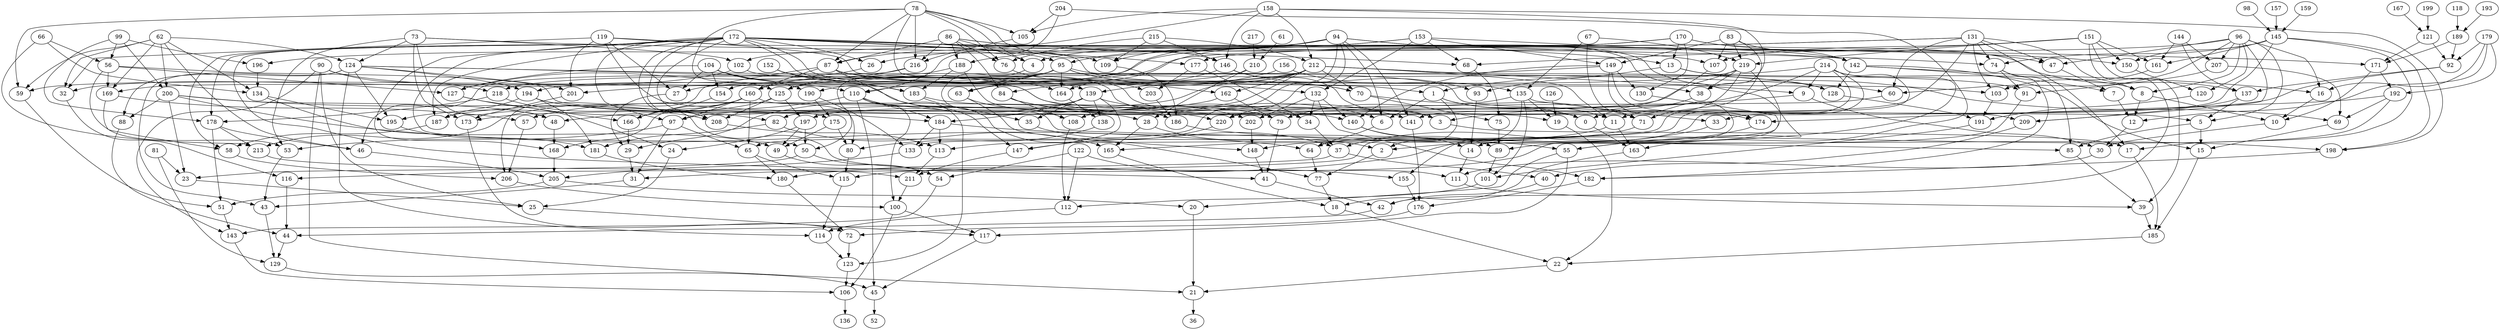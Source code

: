 digraph G {
    123 -> 106;
    100 -> 106;
    143 -> 106;
    72 -> 123;
    114 -> 123;
    110 -> 123;
    115 -> 114;
    112 -> 114;
    124 -> 114;
    108 -> 112;
    101 -> 112;
    122 -> 112;
    89 -> 101;
    191 -> 101;
    135 -> 101;
    120 -> 191;
    103 -> 191;
    128 -> 191;
    161 -> 103;
    119 -> 103;
    131 -> 103;
    144 -> 161;
    145 -> 161;
    151 -> 161;
    157 -> 145;
    159 -> 145;
    98 -> 145;
    150 -> 120;
    96 -> 120;
    172 -> 150;
    145 -> 150;
    151 -> 150;
    94 -> 128;
    212 -> 128;
    142 -> 128;
    86 -> 142;
    83 -> 142;
    153 -> 142;
    215 -> 212;
    158 -> 212;
    91 -> 89;
    140 -> 89;
    75 -> 89;
    84 -> 140;
    132 -> 140;
    149 -> 140;
    87 -> 132;
    153 -> 132;
    86 -> 87;
    158 -> 87;
    78 -> 87;
    86 -> 84;
    146 -> 84;
    78 -> 146;
    215 -> 146;
    158 -> 146;
    83 -> 149;
    153 -> 149;
    95 -> 91;
    207 -> 91;
    74 -> 91;
    172 -> 74;
    131 -> 74;
    145 -> 74;
    119 -> 95;
    96 -> 95;
    144 -> 207;
    96 -> 207;
    70 -> 75;
    68 -> 75;
    212 -> 70;
    87 -> 70;
    95 -> 70;
    172 -> 68;
    151 -> 68;
    153 -> 68;
    67 -> 135;
    156 -> 135;
    84 -> 108;
    63 -> 108;
    107 -> 108;
    95 -> 63;
    156 -> 63;
    172 -> 107;
    151 -> 107;
    83 -> 107;
    130 -> 115;
    65 -> 115;
    80 -> 115;
    94 -> 65;
    160 -> 65;
    97 -> 65;
    172 -> 97;
    160 -> 97;
    162 -> 97;
    87 -> 160;
    95 -> 160;
    95 -> 162;
    212 -> 162;
    175 -> 80;
    160 -> 80;
    138 -> 80;
    139 -> 138;
    164 -> 138;
    212 -> 139;
    172 -> 139;
    95 -> 164;
    94 -> 164;
    152 -> 164;
    190 -> 175;
    172 -> 175;
    94 -> 190;
    104 -> 190;
    170 -> 130;
    149 -> 130;
    73 -> 124;
    62 -> 124;
    173 -> 72;
    176 -> 72;
    180 -> 72;
    155 -> 176;
    182 -> 176;
    141 -> 176;
    74 -> 182;
    132 -> 182;
    198 -> 182;
    186 -> 198;
    158 -> 198;
    145 -> 198;
    109 -> 186;
    188 -> 186;
    203 -> 186;
    177 -> 203;
    76 -> 203;
    172 -> 177;
    131 -> 177;
    78 -> 76;
    215 -> 76;
    86 -> 76;
    86 -> 188;
    153 -> 188;
    215 -> 109;
    94 -> 109;
    172 -> 109;
    94 -> 141;
    139 -> 141;
    131 -> 141;
    135 -> 155;
    122 -> 155;
    174 -> 180;
    65 -> 180;
    181 -> 180;
    124 -> 174;
    192 -> 174;
    149 -> 174;
    171 -> 192;
    179 -> 192;
    189 -> 171;
    121 -> 171;
    73 -> 171;
    118 -> 189;
    193 -> 189;
    167 -> 121;
    199 -> 121;
    194 -> 181;
    82 -> 181;
    195 -> 181;
    124 -> 195;
    134 -> 195;
    160 -> 195;
    62 -> 134;
    66 -> 134;
    196 -> 134;
    94 -> 196;
    99 -> 196;
    212 -> 82;
    200 -> 82;
    99 -> 200;
    62 -> 200;
    124 -> 194;
    95 -> 194;
    73 -> 173;
    92 -> 173;
    201 -> 173;
    189 -> 92;
    121 -> 92;
    179 -> 92;
    124 -> 201;
    119 -> 201;
    170 -> 201;
    90 -> 110;
    204 -> 110;
    210 -> 110;
    217 -> 210;
    61 -> 210;
    110 -> 100;
    206 -> 100;
    211 -> 100;
    113 -> 211;
    213 -> 211;
    147 -> 211;
    184 -> 113;
    208 -> 113;
    214 -> 113;
    125 -> 208;
    218 -> 208;
    172 -> 208;
    78 -> 125;
    212 -> 125;
    216 -> 125;
    86 -> 216;
    78 -> 216;
    105 -> 216;
    204 -> 105;
    158 -> 105;
    78 -> 105;
    90 -> 218;
    219 -> 218;
    151 -> 219;
    83 -> 219;
    67 -> 219;
    139 -> 184;
    194 -> 184;
    110 -> 184;
    125 -> 213;
    178 -> 213;
    66 -> 213;
    172 -> 178;
    218 -> 178;
    99 -> 178;
    220 -> 147;
    139 -> 147;
    110 -> 147;
    104 -> 220;
    94 -> 220;
    60 -> 220;
    124 -> 60;
    96 -> 60;
    131 -> 60;
    87 -> 206;
    58 -> 206;
    57 -> 206;
    172 -> 58;
    169 -> 58;
    187 -> 58;
    194 -> 187;
    172 -> 187;
    214 -> 187;
    95 -> 169;
    62 -> 169;
    56 -> 169;
    99 -> 56;
    66 -> 56;
    169 -> 57;
    212 -> 57;
    90 -> 143;
    54 -> 143;
    51 -> 143;
    122 -> 54;
    50 -> 54;
    49 -> 54;
    134 -> 49;
    175 -> 49;
    197 -> 49;
    125 -> 197;
    219 -> 197;
    188 -> 50;
    172 -> 50;
    197 -> 50;
    59 -> 51;
    178 -> 51;
    205 -> 51;
    133 -> 205;
    46 -> 205;
    168 -> 205;
    214 -> 133;
    190 -> 133;
    184 -> 133;
    216 -> 46;
    178 -> 46;
    62 -> 46;
    172 -> 168;
    160 -> 168;
    48 -> 168;
    73 -> 48;
    200 -> 48;
    110 -> 48;
    78 -> 59;
    212 -> 59;
    62 -> 59;
    129 -> 45;
    110 -> 45;
    117 -> 45;
    81 -> 129;
    44 -> 129;
    43 -> 129;
    88 -> 44;
    42 -> 44;
    116 -> 44;
    151 -> 42;
    41 -> 42;
    40 -> 42;
    209 -> 40;
    37 -> 40;
    119 -> 209;
    137 -> 209;
    96 -> 209;
    170 -> 137;
    92 -> 137;
    144 -> 137;
    35 -> 37;
    34 -> 37;
    33 -> 37;
    84 -> 34;
    132 -> 34;
    177 -> 34;
    139 -> 35;
    183 -> 35;
    188 -> 183;
    104 -> 183;
    152 -> 183;
    135 -> 33;
    145 -> 33;
    172 -> 41;
    148 -> 41;
    79 -> 41;
    63 -> 148;
    202 -> 148;
    71 -> 148;
    132 -> 202;
    84 -> 202;
    70 -> 71;
    67 -> 71;
    83 -> 71;
    135 -> 79;
    183 -> 79;
    162 -> 79;
    37 -> 116;
    32 -> 116;
    119 -> 32;
    62 -> 32;
    102 -> 32;
    170 -> 102;
    73 -> 102;
    124 -> 88;
    200 -> 88;
    124 -> 43;
    31 -> 43;
    53 -> 43;
    149 -> 31;
    97 -> 31;
    29 -> 31;
    27 -> 29;
    139 -> 29;
    166 -> 29;
    154 -> 166;
    127 -> 166;
    160 -> 166;
    104 -> 127;
    56 -> 127;
    26 -> 127;
    172 -> 26;
    94 -> 26;
    149 -> 154;
    104 -> 154;
    119 -> 27;
    104 -> 27;
    131 -> 27;
    97 -> 53;
    73 -> 53;
    56 -> 53;
    25 -> 117;
    55 -> 117;
    100 -> 117;
    24 -> 25;
    23 -> 25;
    90 -> 25;
    200 -> 23;
    50 -> 23;
    81 -> 23;
    127 -> 24;
    197 -> 24;
    214 -> 55;
    94 -> 55;
    184 -> 55;
    22 -> 21;
    90 -> 21;
    20 -> 21;
    19 -> 22;
    185 -> 22;
    18 -> 22;
    17 -> 185;
    15 -> 185;
    39 -> 185;
    151 -> 39;
    111 -> 39;
    85 -> 39;
    172 -> 111;
    14 -> 111;
    30 -> 111;
    93 -> 14;
    192 -> 14;
    140 -> 14;
    146 -> 93;
    13 -> 93;
    86 -> 13;
    170 -> 13;
    12 -> 30;
    10 -> 30;
    9 -> 30;
    16 -> 10;
    8 -> 10;
    171 -> 10;
    96 -> 8;
    131 -> 8;
    13 -> 8;
    142 -> 16;
    179 -> 16;
    96 -> 16;
    179 -> 12;
    8 -> 12;
    7 -> 12;
    47 -> 7;
    142 -> 7;
    96 -> 47;
    170 -> 47;
    131 -> 47;
    214 -> 9;
    212 -> 9;
    5 -> 85;
    74 -> 85;
    4 -> 85;
    102 -> 5;
    137 -> 5;
    96 -> 5;
    78 -> 4;
    153 -> 4;
    86 -> 4;
    142 -> 15;
    5 -> 15;
    69 -> 15;
    192 -> 69;
    207 -> 69;
    13 -> 69;
    3 -> 17;
    131 -> 17;
    145 -> 17;
    172 -> 3;
    146 -> 3;
    9 -> 3;
    77 -> 18;
    163 -> 18;
    165 -> 18;
    64 -> 77;
    2 -> 77;
    87 -> 77;
    28 -> 2;
    219 -> 2;
    1 -> 2;
    194 -> 28;
    210 -> 28;
    214 -> 1;
    172 -> 1;
    214 -> 64;
    200 -> 64;
    6 -> 64;
    94 -> 6;
    104 -> 6;
    1 -> 6;
    11 -> 163;
    0 -> 163;
    204 -> 163;
    38 -> 0;
    87 -> 0;
    1 -> 0;
    158 -> 38;
    78 -> 38;
    219 -> 38;
    1 -> 11;
    219 -> 11;
    212 -> 11;
    11 -> 165;
    28 -> 165;
    82 -> 165;
    135 -> 19;
    56 -> 19;
    126 -> 19;
    55 -> 20;
    205 -> 20;
    106 -> 136;
    45 -> 52;
    21 -> 36;
}

